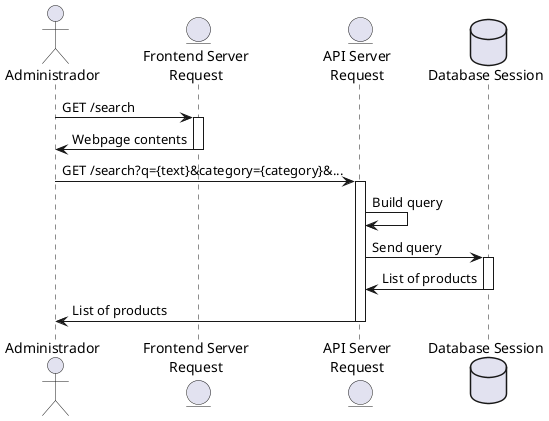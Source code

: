 @startuml sequence1

actor "Administrador" as user
entity "Frontend Server\nRequest" as fe
entity "API Server\nRequest" as api
database "Database Session" as db

user -> fe : GET /search
activate fe
fe -> user : Webpage contents
deactivate fe
user -> api : GET /search?q={text}&category={category}&...
activate api
api -> api : Build query
api -> db : Send query
activate db
db -> api : List of products
deactivate db
api -> user : List of products
deactivate api

@enduml
